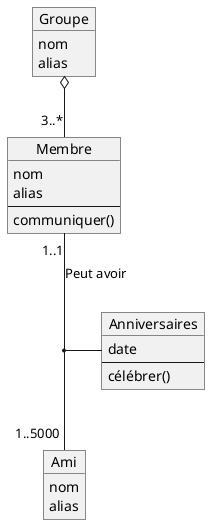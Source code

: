 @startuml CSBuddy
object Membre{
    nom
    alias
    --
    communiquer()
}
object Ami{
    nom
    alias
}
object Groupe{
    nom
    alias
}
object Anniversaires{
    date
    --
    célébrer()
}

Groupe o-- "3..*" Membre
Membre "1..1" -- "1..5000" Ami : Peut avoir
(Membre, Ami) -- Anniversaires


@enduml